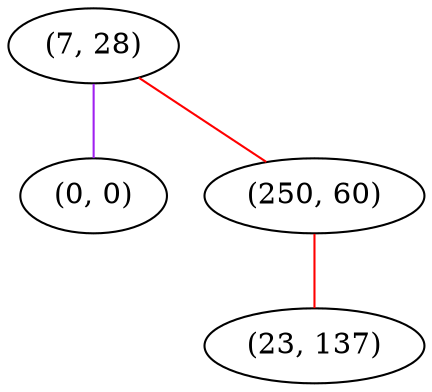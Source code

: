 graph "" {
"(7, 28)";
"(0, 0)";
"(250, 60)";
"(23, 137)";
"(7, 28)" -- "(0, 0)"  [color=purple, key=0, weight=4];
"(7, 28)" -- "(250, 60)"  [color=red, key=0, weight=1];
"(250, 60)" -- "(23, 137)"  [color=red, key=0, weight=1];
}
